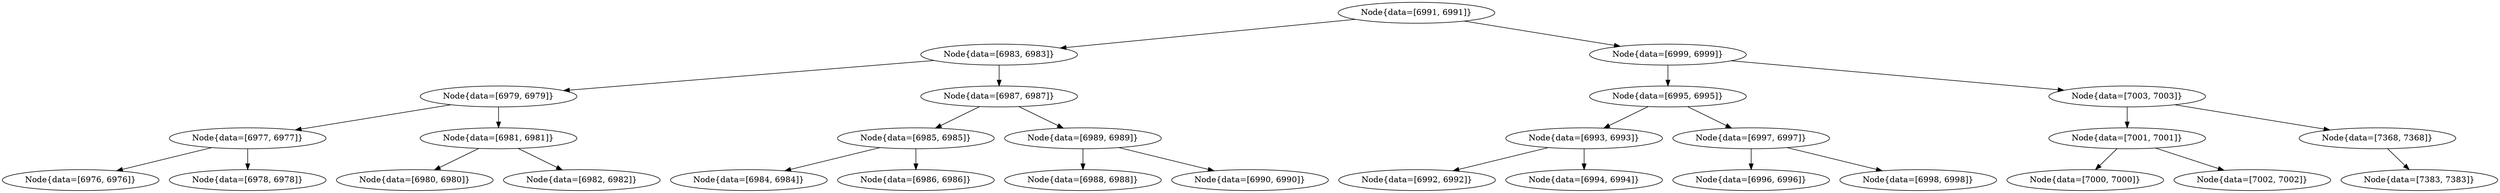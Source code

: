 digraph G{
1812779505 [label="Node{data=[6991, 6991]}"]
1812779505 -> 852498361
852498361 [label="Node{data=[6983, 6983]}"]
852498361 -> 1642197182
1642197182 [label="Node{data=[6979, 6979]}"]
1642197182 -> 1910279720
1910279720 [label="Node{data=[6977, 6977]}"]
1910279720 -> 2069191355
2069191355 [label="Node{data=[6976, 6976]}"]
1910279720 -> 1233840055
1233840055 [label="Node{data=[6978, 6978]}"]
1642197182 -> 662739512
662739512 [label="Node{data=[6981, 6981]}"]
662739512 -> 850980142
850980142 [label="Node{data=[6980, 6980]}"]
662739512 -> 1676273984
1676273984 [label="Node{data=[6982, 6982]}"]
852498361 -> 2109742549
2109742549 [label="Node{data=[6987, 6987]}"]
2109742549 -> 1580341519
1580341519 [label="Node{data=[6985, 6985]}"]
1580341519 -> 722882170
722882170 [label="Node{data=[6984, 6984]}"]
1580341519 -> 119079345
119079345 [label="Node{data=[6986, 6986]}"]
2109742549 -> 2051705394
2051705394 [label="Node{data=[6989, 6989]}"]
2051705394 -> 889064981
889064981 [label="Node{data=[6988, 6988]}"]
2051705394 -> 755164014
755164014 [label="Node{data=[6990, 6990]}"]
1812779505 -> 1650031606
1650031606 [label="Node{data=[6999, 6999]}"]
1650031606 -> 1290565269
1290565269 [label="Node{data=[6995, 6995]}"]
1290565269 -> 136726459
136726459 [label="Node{data=[6993, 6993]}"]
136726459 -> 839244866
839244866 [label="Node{data=[6992, 6992]}"]
136726459 -> 455771967
455771967 [label="Node{data=[6994, 6994]}"]
1290565269 -> 886899217
886899217 [label="Node{data=[6997, 6997]}"]
886899217 -> 243044526
243044526 [label="Node{data=[6996, 6996]}"]
886899217 -> 302496495
302496495 [label="Node{data=[6998, 6998]}"]
1650031606 -> 1566295279
1566295279 [label="Node{data=[7003, 7003]}"]
1566295279 -> 30054623
30054623 [label="Node{data=[7001, 7001]}"]
30054623 -> 1809420712
1809420712 [label="Node{data=[7000, 7000]}"]
30054623 -> 1151766270
1151766270 [label="Node{data=[7002, 7002]}"]
1566295279 -> 1205425721
1205425721 [label="Node{data=[7368, 7368]}"]
1205425721 -> 301998717
301998717 [label="Node{data=[7383, 7383]}"]
}